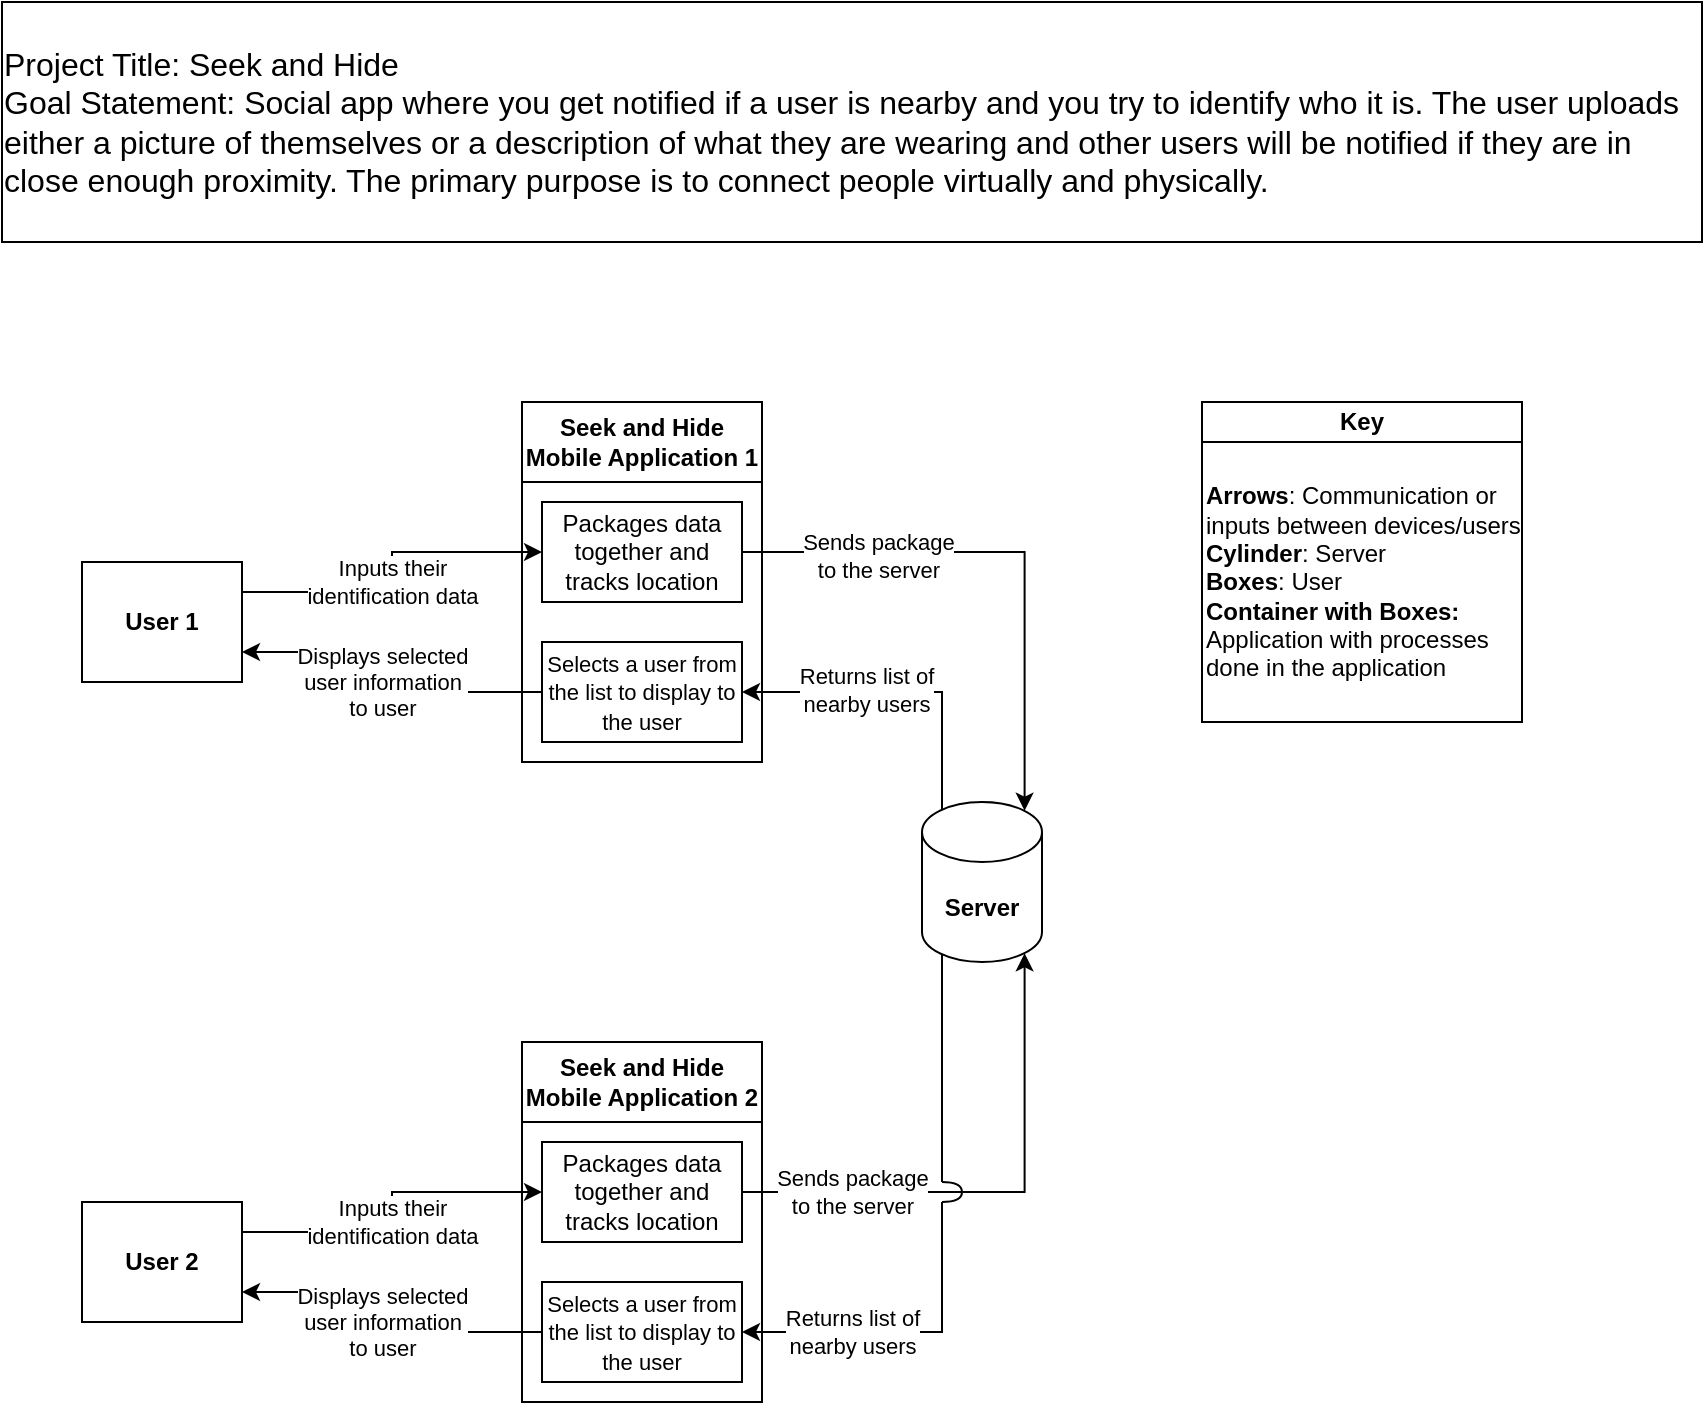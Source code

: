 <mxfile version="21.7.5" type="device">
  <diagram name="Page-1" id="CY_EAT2HBuPFVBq4eShE">
    <mxGraphModel dx="1000" dy="509" grid="1" gridSize="10" guides="1" tooltips="1" connect="1" arrows="1" fold="1" page="1" pageScale="1" pageWidth="850" pageHeight="1100" math="0" shadow="0">
      <root>
        <mxCell id="0" />
        <mxCell id="1" parent="0" />
        <mxCell id="FvrqTq16s8rVqCLobcpf-4" value="" style="edgeStyle=orthogonalEdgeStyle;rounded=0;orthogonalLoop=1;jettySize=auto;html=1;exitX=0;exitY=0.5;exitDx=0;exitDy=0;entryX=1;entryY=0.75;entryDx=0;entryDy=0;" parent="1" source="VgNWcCYagj2g2IF3U50I-1" target="w8QxKclsJvKgP-PQZt70-2" edge="1">
          <mxGeometry relative="1" as="geometry" />
        </mxCell>
        <mxCell id="VgNWcCYagj2g2IF3U50I-6" value="Displays selected&lt;br&gt;user information&lt;br&gt;to user" style="edgeLabel;html=1;align=center;verticalAlign=middle;resizable=0;points=[];" vertex="1" connectable="0" parent="FvrqTq16s8rVqCLobcpf-4">
          <mxGeometry x="0.198" y="1" relative="1" as="geometry">
            <mxPoint x="2" y="14" as="offset" />
          </mxGeometry>
        </mxCell>
        <mxCell id="CrHNpw65vWsv0qFxheBZ-1" value="Seek and Hide Mobile Application 1" style="swimlane;whiteSpace=wrap;html=1;startSize=40;fillColor=#FFFFFF;" parent="1" vertex="1">
          <mxGeometry x="260" y="200" width="120" height="180" as="geometry" />
        </mxCell>
        <mxCell id="FvrqTq16s8rVqCLobcpf-5" value="Packages data together and tracks location" style="rounded=0;whiteSpace=wrap;html=1;" parent="CrHNpw65vWsv0qFxheBZ-1" vertex="1">
          <mxGeometry x="10" y="50" width="100" height="50" as="geometry" />
        </mxCell>
        <mxCell id="VgNWcCYagj2g2IF3U50I-1" value="&lt;font style=&quot;font-size: 11px;&quot;&gt;Selects a user from the list to display to the user&lt;/font&gt;" style="rounded=0;whiteSpace=wrap;html=1;" vertex="1" parent="CrHNpw65vWsv0qFxheBZ-1">
          <mxGeometry x="10" y="120" width="100" height="50" as="geometry" />
        </mxCell>
        <mxCell id="w8QxKclsJvKgP-PQZt70-1" value="&lt;p style=&quot;line-height:1.38;margin-top:0pt;margin-bottom:0pt;&quot; dir=&quot;ltr&quot;&gt;&lt;/p&gt;&lt;p style=&quot;line-height:1.38;margin-top:0pt;margin-bottom:0pt;&quot; dir=&quot;ltr&quot;&gt;&lt;/p&gt;&lt;div&gt;&lt;/div&gt;&lt;span style=&quot;font-size: 12pt; font-family: Arial, sans-serif; background-color: transparent; font-variant-numeric: normal; font-variant-east-asian: normal; font-variant-alternates: normal; vertical-align: baseline;&quot;&gt;&lt;div style=&quot;text-align: left;&quot;&gt;&lt;span style=&quot;background-color: transparent; font-size: 12pt;&quot;&gt;Project Title: Seek and Hide&lt;/span&gt;&lt;/div&gt;&lt;div style=&quot;text-align: left;&quot;&gt;&lt;span style=&quot;background-color: transparent; font-size: 12pt;&quot;&gt;Goal Statement: Social app where you get notified if a user is nearby and you try to identify who it is. The user uploads either a picture of themselves or a description of what they are wearing and other users will be notified if they are in close enough proximity. The primary purpose is to connect people virtually and physically.&lt;/span&gt;&lt;/div&gt;&lt;/span&gt;&lt;span id=&quot;docs-internal-guid-9b8488f0-7fff-7d0e-f9cc-1bc883892b03&quot;&gt;&lt;div style=&quot;text-align: left;&quot;&gt;&lt;/div&gt;&lt;/span&gt;" style="rounded=0;whiteSpace=wrap;html=1;" parent="1" vertex="1">
          <mxGeometry width="850" height="120" as="geometry" />
        </mxCell>
        <mxCell id="FvrqTq16s8rVqCLobcpf-3" value="Inputs their&lt;br&gt;identification data" style="edgeStyle=orthogonalEdgeStyle;rounded=0;orthogonalLoop=1;jettySize=auto;html=1;exitX=1;exitY=0.25;exitDx=0;exitDy=0;entryX=0;entryY=0.5;entryDx=0;entryDy=0;" parent="1" source="w8QxKclsJvKgP-PQZt70-2" target="FvrqTq16s8rVqCLobcpf-5" edge="1">
          <mxGeometry x="-0.059" relative="1" as="geometry">
            <mxPoint x="240" y="245" as="targetPoint" />
            <mxPoint as="offset" />
          </mxGeometry>
        </mxCell>
        <mxCell id="w8QxKclsJvKgP-PQZt70-2" value="&lt;b&gt;User 1&lt;/b&gt;" style="rounded=0;whiteSpace=wrap;html=1;" parent="1" vertex="1">
          <mxGeometry x="40" y="280" width="80" height="60" as="geometry" />
        </mxCell>
        <mxCell id="VgNWcCYagj2g2IF3U50I-4" style="edgeStyle=orthogonalEdgeStyle;rounded=0;orthogonalLoop=1;jettySize=auto;html=1;exitX=0.145;exitY=0;exitDx=0;exitDy=4.35;exitPerimeter=0;entryX=1;entryY=0.5;entryDx=0;entryDy=0;" edge="1" parent="1" source="w8QxKclsJvKgP-PQZt70-4" target="VgNWcCYagj2g2IF3U50I-1">
          <mxGeometry relative="1" as="geometry">
            <Array as="points">
              <mxPoint x="470" y="404" />
              <mxPoint x="470" y="345" />
            </Array>
          </mxGeometry>
        </mxCell>
        <mxCell id="VgNWcCYagj2g2IF3U50I-5" value="Returns list of&lt;br&gt;nearby users" style="edgeLabel;html=1;align=center;verticalAlign=middle;resizable=0;points=[];" vertex="1" connectable="0" parent="VgNWcCYagj2g2IF3U50I-4">
          <mxGeometry x="0.231" y="-1" relative="1" as="geometry">
            <mxPoint as="offset" />
          </mxGeometry>
        </mxCell>
        <mxCell id="VgNWcCYagj2g2IF3U50I-18" style="edgeStyle=orthogonalEdgeStyle;rounded=0;orthogonalLoop=1;jettySize=auto;html=1;entryX=1;entryY=0.5;entryDx=0;entryDy=0;" edge="1" parent="1" target="VgNWcCYagj2g2IF3U50I-11">
          <mxGeometry relative="1" as="geometry">
            <mxPoint x="470" y="600" as="sourcePoint" />
            <Array as="points">
              <mxPoint x="470" y="665" />
            </Array>
          </mxGeometry>
        </mxCell>
        <mxCell id="VgNWcCYagj2g2IF3U50I-19" value="Returns list of&lt;br style=&quot;border-color: var(--border-color);&quot;&gt;nearby users" style="edgeLabel;html=1;align=center;verticalAlign=middle;resizable=0;points=[];" vertex="1" connectable="0" parent="VgNWcCYagj2g2IF3U50I-18">
          <mxGeometry x="0.569" relative="1" as="geometry">
            <mxPoint x="19" as="offset" />
          </mxGeometry>
        </mxCell>
        <mxCell id="VgNWcCYagj2g2IF3U50I-23" style="edgeStyle=orthogonalEdgeStyle;rounded=0;orthogonalLoop=1;jettySize=auto;html=1;exitX=0.145;exitY=1;exitDx=0;exitDy=-4.35;exitPerimeter=0;endArrow=none;endFill=0;" edge="1" parent="1" source="w8QxKclsJvKgP-PQZt70-4">
          <mxGeometry relative="1" as="geometry">
            <mxPoint x="470" y="590" as="targetPoint" />
            <Array as="points">
              <mxPoint x="470" y="476" />
            </Array>
          </mxGeometry>
        </mxCell>
        <mxCell id="w8QxKclsJvKgP-PQZt70-4" value="&lt;b&gt;Server&lt;/b&gt;" style="shape=cylinder3;whiteSpace=wrap;html=1;boundedLbl=1;backgroundOutline=1;size=15;" parent="1" vertex="1">
          <mxGeometry x="460" y="400" width="60" height="80" as="geometry" />
        </mxCell>
        <mxCell id="VgNWcCYagj2g2IF3U50I-2" style="edgeStyle=orthogonalEdgeStyle;rounded=0;orthogonalLoop=1;jettySize=auto;html=1;exitX=1;exitY=0.5;exitDx=0;exitDy=0;entryX=0.855;entryY=0;entryDx=0;entryDy=4.35;entryPerimeter=0;" edge="1" parent="1" source="FvrqTq16s8rVqCLobcpf-5" target="w8QxKclsJvKgP-PQZt70-4">
          <mxGeometry relative="1" as="geometry" />
        </mxCell>
        <mxCell id="VgNWcCYagj2g2IF3U50I-3" value="Sends package&lt;br&gt;to the server" style="edgeLabel;html=1;align=center;verticalAlign=middle;resizable=0;points=[];" vertex="1" connectable="0" parent="VgNWcCYagj2g2IF3U50I-2">
          <mxGeometry x="-0.503" y="-2" relative="1" as="geometry">
            <mxPoint as="offset" />
          </mxGeometry>
        </mxCell>
        <mxCell id="VgNWcCYagj2g2IF3U50I-7" value="" style="edgeStyle=orthogonalEdgeStyle;rounded=0;orthogonalLoop=1;jettySize=auto;html=1;exitX=0;exitY=0.5;exitDx=0;exitDy=0;entryX=1;entryY=0.75;entryDx=0;entryDy=0;" edge="1" parent="1" source="VgNWcCYagj2g2IF3U50I-11" target="VgNWcCYagj2g2IF3U50I-13">
          <mxGeometry relative="1" as="geometry" />
        </mxCell>
        <mxCell id="VgNWcCYagj2g2IF3U50I-8" value="Displays selected&lt;br&gt;user information&lt;br&gt;to user" style="edgeLabel;html=1;align=center;verticalAlign=middle;resizable=0;points=[];" vertex="1" connectable="0" parent="VgNWcCYagj2g2IF3U50I-7">
          <mxGeometry x="0.198" y="1" relative="1" as="geometry">
            <mxPoint x="2" y="14" as="offset" />
          </mxGeometry>
        </mxCell>
        <mxCell id="VgNWcCYagj2g2IF3U50I-9" value="Seek and Hide Mobile Application 2" style="swimlane;whiteSpace=wrap;html=1;startSize=40;fillColor=#FFFFFF;" vertex="1" parent="1">
          <mxGeometry x="260" y="520" width="120" height="180" as="geometry" />
        </mxCell>
        <mxCell id="VgNWcCYagj2g2IF3U50I-10" value="Packages data together and tracks location" style="rounded=0;whiteSpace=wrap;html=1;" vertex="1" parent="VgNWcCYagj2g2IF3U50I-9">
          <mxGeometry x="10" y="50" width="100" height="50" as="geometry" />
        </mxCell>
        <mxCell id="VgNWcCYagj2g2IF3U50I-11" value="&lt;font style=&quot;font-size: 11px;&quot;&gt;Selects a user from the list to display to the user&lt;/font&gt;" style="rounded=0;whiteSpace=wrap;html=1;" vertex="1" parent="VgNWcCYagj2g2IF3U50I-9">
          <mxGeometry x="10" y="120" width="100" height="50" as="geometry" />
        </mxCell>
        <mxCell id="VgNWcCYagj2g2IF3U50I-12" value="Inputs their&lt;br&gt;identification data" style="edgeStyle=orthogonalEdgeStyle;rounded=0;orthogonalLoop=1;jettySize=auto;html=1;exitX=1;exitY=0.25;exitDx=0;exitDy=0;entryX=0;entryY=0.5;entryDx=0;entryDy=0;" edge="1" parent="1" source="VgNWcCYagj2g2IF3U50I-13" target="VgNWcCYagj2g2IF3U50I-10">
          <mxGeometry x="-0.059" relative="1" as="geometry">
            <mxPoint x="240" y="565" as="targetPoint" />
            <mxPoint as="offset" />
          </mxGeometry>
        </mxCell>
        <mxCell id="VgNWcCYagj2g2IF3U50I-13" value="&lt;b&gt;User 2&lt;/b&gt;" style="rounded=0;whiteSpace=wrap;html=1;" vertex="1" parent="1">
          <mxGeometry x="40" y="600" width="80" height="60" as="geometry" />
        </mxCell>
        <mxCell id="VgNWcCYagj2g2IF3U50I-16" style="edgeStyle=orthogonalEdgeStyle;rounded=0;orthogonalLoop=1;jettySize=auto;html=1;exitX=1;exitY=0.5;exitDx=0;exitDy=0;entryX=0.855;entryY=1;entryDx=0;entryDy=-4.35;entryPerimeter=0;" edge="1" parent="1" source="VgNWcCYagj2g2IF3U50I-10" target="w8QxKclsJvKgP-PQZt70-4">
          <mxGeometry relative="1" as="geometry">
            <mxPoint x="511" y="724" as="targetPoint" />
          </mxGeometry>
        </mxCell>
        <mxCell id="VgNWcCYagj2g2IF3U50I-17" value="Sends package&lt;br&gt;to the server" style="edgeLabel;html=1;align=center;verticalAlign=middle;resizable=0;points=[];" vertex="1" connectable="0" parent="VgNWcCYagj2g2IF3U50I-16">
          <mxGeometry x="-0.503" y="-2" relative="1" as="geometry">
            <mxPoint x="-10" y="-2" as="offset" />
          </mxGeometry>
        </mxCell>
        <mxCell id="VgNWcCYagj2g2IF3U50I-21" value="" style="curved=1;endArrow=none;html=1;rounded=0;endFill=0;" edge="1" parent="1">
          <mxGeometry width="50" height="50" relative="1" as="geometry">
            <mxPoint x="470" y="600" as="sourcePoint" />
            <mxPoint x="470" y="590" as="targetPoint" />
            <Array as="points">
              <mxPoint x="480" y="600" />
              <mxPoint x="480" y="590" />
            </Array>
          </mxGeometry>
        </mxCell>
        <mxCell id="VgNWcCYagj2g2IF3U50I-25" value="Key" style="swimlane;whiteSpace=wrap;html=1;startSize=20;" vertex="1" parent="1">
          <mxGeometry x="600" y="200" width="160" height="160" as="geometry" />
        </mxCell>
        <mxCell id="VgNWcCYagj2g2IF3U50I-28" value="&lt;b&gt;Arrows&lt;/b&gt;: Communication or inputs between devices/users&lt;br&gt;&lt;b&gt;Cylinder&lt;/b&gt;: Server&lt;br&gt;&lt;b&gt;Boxes&lt;/b&gt;: User&lt;br&gt;&lt;b&gt;Container with Boxes:&lt;/b&gt; Application with processes done in the application" style="whiteSpace=wrap;html=1;align=left;" vertex="1" parent="VgNWcCYagj2g2IF3U50I-25">
          <mxGeometry y="20" width="160" height="140" as="geometry" />
        </mxCell>
      </root>
    </mxGraphModel>
  </diagram>
</mxfile>
